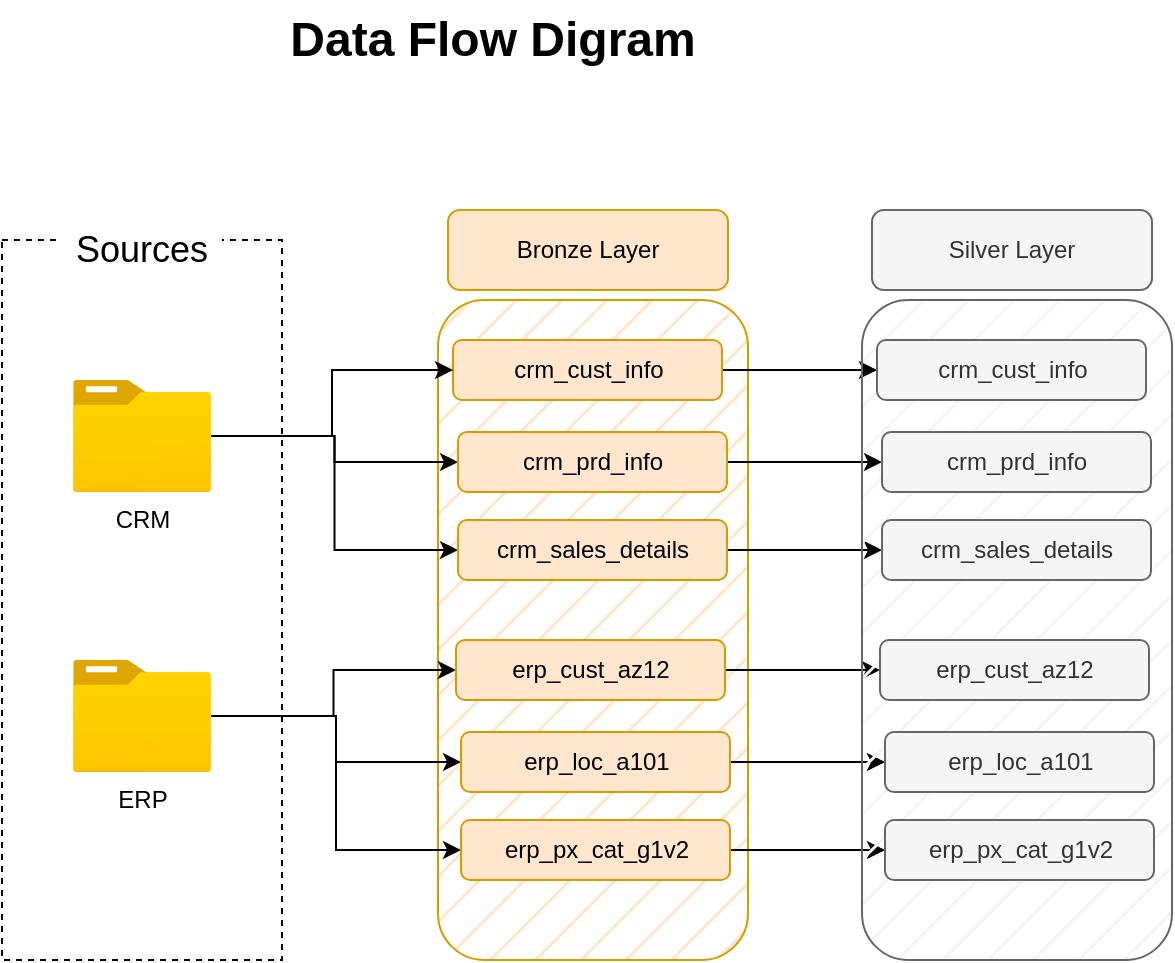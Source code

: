 <mxfile version="28.0.6">
  <diagram name="Page-1" id="jW2TgOekQL_pV2IrW2gJ">
    <mxGraphModel dx="872" dy="611" grid="1" gridSize="10" guides="1" tooltips="1" connect="1" arrows="1" fold="1" page="1" pageScale="1" pageWidth="850" pageHeight="1100" math="0" shadow="0">
      <root>
        <mxCell id="0" />
        <mxCell id="1" parent="0" />
        <mxCell id="g126ZhnS95503PX3KaWC-1" value="&lt;font style=&quot;font-size: 24px;&quot;&gt;&lt;b&gt;Data Flow Digram&lt;/b&gt;&lt;/font&gt;" style="text;html=1;align=center;verticalAlign=middle;resizable=0;points=[];autosize=1;strokeColor=none;fillColor=none;" parent="1" vertex="1">
          <mxGeometry x="260" y="40" width="230" height="40" as="geometry" />
        </mxCell>
        <mxCell id="g126ZhnS95503PX3KaWC-2" value="" style="rounded=0;whiteSpace=wrap;html=1;fillColor=none;dashed=1;" parent="1" vertex="1">
          <mxGeometry x="130" y="160" width="140" height="360" as="geometry" />
        </mxCell>
        <mxCell id="g126ZhnS95503PX3KaWC-4" value="" style="rounded=1;whiteSpace=wrap;html=1;fillColor=#ffe6cc;fillStyle=hatch;strokeColor=#d79b00;" parent="1" vertex="1">
          <mxGeometry x="348" y="190" width="155" height="330" as="geometry" />
        </mxCell>
        <mxCell id="g126ZhnS95503PX3KaWC-5" value="&lt;font style=&quot;font-size: 18px;&quot;&gt;Sources&lt;/font&gt;" style="rounded=1;whiteSpace=wrap;html=1;fillColor=default;strokeColor=none;" parent="1" vertex="1">
          <mxGeometry x="160" y="150" width="80" height="30" as="geometry" />
        </mxCell>
        <mxCell id="g126ZhnS95503PX3KaWC-7" value="Bronze Layer" style="rounded=1;whiteSpace=wrap;html=1;fillColor=#ffe6cc;strokeColor=#d79b00;fillStyle=auto;" parent="1" vertex="1">
          <mxGeometry x="353" y="145" width="140" height="40" as="geometry" />
        </mxCell>
        <mxCell id="u6FT3yARSIwZGGKQfR6g-9" style="edgeStyle=orthogonalEdgeStyle;rounded=0;orthogonalLoop=1;jettySize=auto;html=1;entryX=0;entryY=0.5;entryDx=0;entryDy=0;" edge="1" parent="1" source="g126ZhnS95503PX3KaWC-8" target="u6FT3yARSIwZGGKQfR6g-3">
          <mxGeometry relative="1" as="geometry" />
        </mxCell>
        <mxCell id="g126ZhnS95503PX3KaWC-8" value="crm_cust_info" style="rounded=1;whiteSpace=wrap;html=1;fillColor=#ffe6cc;strokeColor=#d79b00;fillStyle=auto;" parent="1" vertex="1">
          <mxGeometry x="355.5" y="210" width="134.5" height="30" as="geometry" />
        </mxCell>
        <mxCell id="g126ZhnS95503PX3KaWC-24" style="edgeStyle=orthogonalEdgeStyle;rounded=0;orthogonalLoop=1;jettySize=auto;html=1;entryX=0;entryY=0.5;entryDx=0;entryDy=0;" parent="1" source="g126ZhnS95503PX3KaWC-11" target="g126ZhnS95503PX3KaWC-16" edge="1">
          <mxGeometry relative="1" as="geometry" />
        </mxCell>
        <mxCell id="g126ZhnS95503PX3KaWC-26" style="edgeStyle=orthogonalEdgeStyle;rounded=0;orthogonalLoop=1;jettySize=auto;html=1;entryX=0;entryY=0.5;entryDx=0;entryDy=0;" parent="1" source="g126ZhnS95503PX3KaWC-11" target="g126ZhnS95503PX3KaWC-17" edge="1">
          <mxGeometry relative="1" as="geometry" />
        </mxCell>
        <mxCell id="g126ZhnS95503PX3KaWC-11" value="CRM" style="image;aspect=fixed;html=1;points=[];align=center;fontSize=12;image=img/lib/azure2/general/Folder_Blank.svg;" parent="1" vertex="1">
          <mxGeometry x="165.5" y="230" width="69" height="56.0" as="geometry" />
        </mxCell>
        <mxCell id="g126ZhnS95503PX3KaWC-27" style="edgeStyle=orthogonalEdgeStyle;rounded=0;orthogonalLoop=1;jettySize=auto;html=1;" parent="1" source="g126ZhnS95503PX3KaWC-12" target="g126ZhnS95503PX3KaWC-18" edge="1">
          <mxGeometry relative="1" as="geometry" />
        </mxCell>
        <mxCell id="g126ZhnS95503PX3KaWC-28" style="edgeStyle=orthogonalEdgeStyle;rounded=0;orthogonalLoop=1;jettySize=auto;html=1;" parent="1" source="g126ZhnS95503PX3KaWC-12" target="g126ZhnS95503PX3KaWC-19" edge="1">
          <mxGeometry relative="1" as="geometry" />
        </mxCell>
        <mxCell id="g126ZhnS95503PX3KaWC-29" style="edgeStyle=orthogonalEdgeStyle;rounded=0;orthogonalLoop=1;jettySize=auto;html=1;entryX=0;entryY=0.5;entryDx=0;entryDy=0;" parent="1" source="g126ZhnS95503PX3KaWC-12" target="g126ZhnS95503PX3KaWC-20" edge="1">
          <mxGeometry relative="1" as="geometry" />
        </mxCell>
        <mxCell id="g126ZhnS95503PX3KaWC-12" value="ERP" style="image;aspect=fixed;html=1;points=[];align=center;fontSize=12;image=img/lib/azure2/general/Folder_Blank.svg;" parent="1" vertex="1">
          <mxGeometry x="165.5" y="370" width="69" height="56.0" as="geometry" />
        </mxCell>
        <mxCell id="u6FT3yARSIwZGGKQfR6g-10" style="edgeStyle=orthogonalEdgeStyle;rounded=0;orthogonalLoop=1;jettySize=auto;html=1;entryX=0;entryY=0.5;entryDx=0;entryDy=0;" edge="1" parent="1" source="g126ZhnS95503PX3KaWC-16" target="u6FT3yARSIwZGGKQfR6g-4">
          <mxGeometry relative="1" as="geometry" />
        </mxCell>
        <mxCell id="g126ZhnS95503PX3KaWC-16" value="crm_prd_info" style="rounded=1;whiteSpace=wrap;html=1;fillColor=#ffe6cc;strokeColor=#d79b00;fillStyle=auto;" parent="1" vertex="1">
          <mxGeometry x="358" y="256" width="134.5" height="30" as="geometry" />
        </mxCell>
        <mxCell id="u6FT3yARSIwZGGKQfR6g-11" style="edgeStyle=orthogonalEdgeStyle;rounded=0;orthogonalLoop=1;jettySize=auto;html=1;entryX=0;entryY=0.5;entryDx=0;entryDy=0;" edge="1" parent="1" source="g126ZhnS95503PX3KaWC-17" target="u6FT3yARSIwZGGKQfR6g-5">
          <mxGeometry relative="1" as="geometry" />
        </mxCell>
        <mxCell id="g126ZhnS95503PX3KaWC-17" value="crm_sales_details" style="rounded=1;whiteSpace=wrap;html=1;fillColor=#ffe6cc;strokeColor=#d79b00;fillStyle=auto;" parent="1" vertex="1">
          <mxGeometry x="358" y="300" width="134.5" height="30" as="geometry" />
        </mxCell>
        <mxCell id="u6FT3yARSIwZGGKQfR6g-12" style="edgeStyle=orthogonalEdgeStyle;rounded=0;orthogonalLoop=1;jettySize=auto;html=1;entryX=0;entryY=0.5;entryDx=0;entryDy=0;" edge="1" parent="1" source="g126ZhnS95503PX3KaWC-18" target="u6FT3yARSIwZGGKQfR6g-6">
          <mxGeometry relative="1" as="geometry" />
        </mxCell>
        <mxCell id="g126ZhnS95503PX3KaWC-18" value="erp_cust_az12" style="rounded=1;whiteSpace=wrap;html=1;fillColor=#ffe6cc;strokeColor=#d79b00;fillStyle=auto;" parent="1" vertex="1">
          <mxGeometry x="357" y="360" width="134.5" height="30" as="geometry" />
        </mxCell>
        <mxCell id="u6FT3yARSIwZGGKQfR6g-13" style="edgeStyle=orthogonalEdgeStyle;rounded=0;orthogonalLoop=1;jettySize=auto;html=1;entryX=0;entryY=0.5;entryDx=0;entryDy=0;" edge="1" parent="1" source="g126ZhnS95503PX3KaWC-19" target="u6FT3yARSIwZGGKQfR6g-7">
          <mxGeometry relative="1" as="geometry" />
        </mxCell>
        <mxCell id="g126ZhnS95503PX3KaWC-19" value="erp_loc_a101" style="rounded=1;whiteSpace=wrap;html=1;fillColor=#ffe6cc;strokeColor=#d79b00;fillStyle=auto;" parent="1" vertex="1">
          <mxGeometry x="359.5" y="406" width="134.5" height="30" as="geometry" />
        </mxCell>
        <mxCell id="u6FT3yARSIwZGGKQfR6g-14" style="edgeStyle=orthogonalEdgeStyle;rounded=0;orthogonalLoop=1;jettySize=auto;html=1;entryX=0;entryY=0.5;entryDx=0;entryDy=0;" edge="1" parent="1" source="g126ZhnS95503PX3KaWC-20" target="u6FT3yARSIwZGGKQfR6g-8">
          <mxGeometry relative="1" as="geometry" />
        </mxCell>
        <mxCell id="g126ZhnS95503PX3KaWC-20" value="erp_px_cat_g1v2" style="rounded=1;whiteSpace=wrap;html=1;fillColor=#ffe6cc;strokeColor=#d79b00;fillStyle=auto;" parent="1" vertex="1">
          <mxGeometry x="359.5" y="450" width="134.5" height="30" as="geometry" />
        </mxCell>
        <mxCell id="g126ZhnS95503PX3KaWC-23" style="edgeStyle=orthogonalEdgeStyle;rounded=0;orthogonalLoop=1;jettySize=auto;html=1;entryX=0;entryY=0.5;entryDx=0;entryDy=0;" parent="1" source="g126ZhnS95503PX3KaWC-11" target="g126ZhnS95503PX3KaWC-8" edge="1">
          <mxGeometry relative="1" as="geometry" />
        </mxCell>
        <mxCell id="u6FT3yARSIwZGGKQfR6g-1" value="" style="rounded=1;whiteSpace=wrap;html=1;fillColor=#f5f5f5;fillStyle=hatch;strokeColor=#666666;fontColor=#333333;" vertex="1" parent="1">
          <mxGeometry x="560" y="190" width="155" height="330" as="geometry" />
        </mxCell>
        <mxCell id="u6FT3yARSIwZGGKQfR6g-2" value="Silver Layer" style="rounded=1;whiteSpace=wrap;html=1;fillColor=#f5f5f5;strokeColor=#666666;fillStyle=auto;fontColor=#333333;" vertex="1" parent="1">
          <mxGeometry x="565" y="145" width="140" height="40" as="geometry" />
        </mxCell>
        <mxCell id="u6FT3yARSIwZGGKQfR6g-3" value="crm_cust_info" style="rounded=1;whiteSpace=wrap;html=1;fillColor=#f5f5f5;strokeColor=#666666;fillStyle=auto;fontColor=#333333;" vertex="1" parent="1">
          <mxGeometry x="567.5" y="210" width="134.5" height="30" as="geometry" />
        </mxCell>
        <mxCell id="u6FT3yARSIwZGGKQfR6g-4" value="crm_prd_info" style="rounded=1;whiteSpace=wrap;html=1;fillColor=#f5f5f5;strokeColor=#666666;fillStyle=auto;fontColor=#333333;" vertex="1" parent="1">
          <mxGeometry x="570" y="256" width="134.5" height="30" as="geometry" />
        </mxCell>
        <mxCell id="u6FT3yARSIwZGGKQfR6g-5" value="crm_sales_details" style="rounded=1;whiteSpace=wrap;html=1;fillColor=#f5f5f5;strokeColor=#666666;fillStyle=auto;fontColor=#333333;" vertex="1" parent="1">
          <mxGeometry x="570" y="300" width="134.5" height="30" as="geometry" />
        </mxCell>
        <mxCell id="u6FT3yARSIwZGGKQfR6g-6" value="erp_cust_az12" style="rounded=1;whiteSpace=wrap;html=1;fillColor=#f5f5f5;strokeColor=#666666;fillStyle=auto;fontColor=#333333;" vertex="1" parent="1">
          <mxGeometry x="569" y="360" width="134.5" height="30" as="geometry" />
        </mxCell>
        <mxCell id="u6FT3yARSIwZGGKQfR6g-7" value="erp_loc_a101" style="rounded=1;whiteSpace=wrap;html=1;fillColor=#f5f5f5;strokeColor=#666666;fillStyle=auto;fontColor=#333333;" vertex="1" parent="1">
          <mxGeometry x="571.5" y="406" width="134.5" height="30" as="geometry" />
        </mxCell>
        <mxCell id="u6FT3yARSIwZGGKQfR6g-8" value="erp_px_cat_g1v2" style="rounded=1;whiteSpace=wrap;html=1;fillColor=#f5f5f5;strokeColor=#666666;fillStyle=auto;fontColor=#333333;" vertex="1" parent="1">
          <mxGeometry x="571.5" y="450" width="134.5" height="30" as="geometry" />
        </mxCell>
      </root>
    </mxGraphModel>
  </diagram>
</mxfile>
